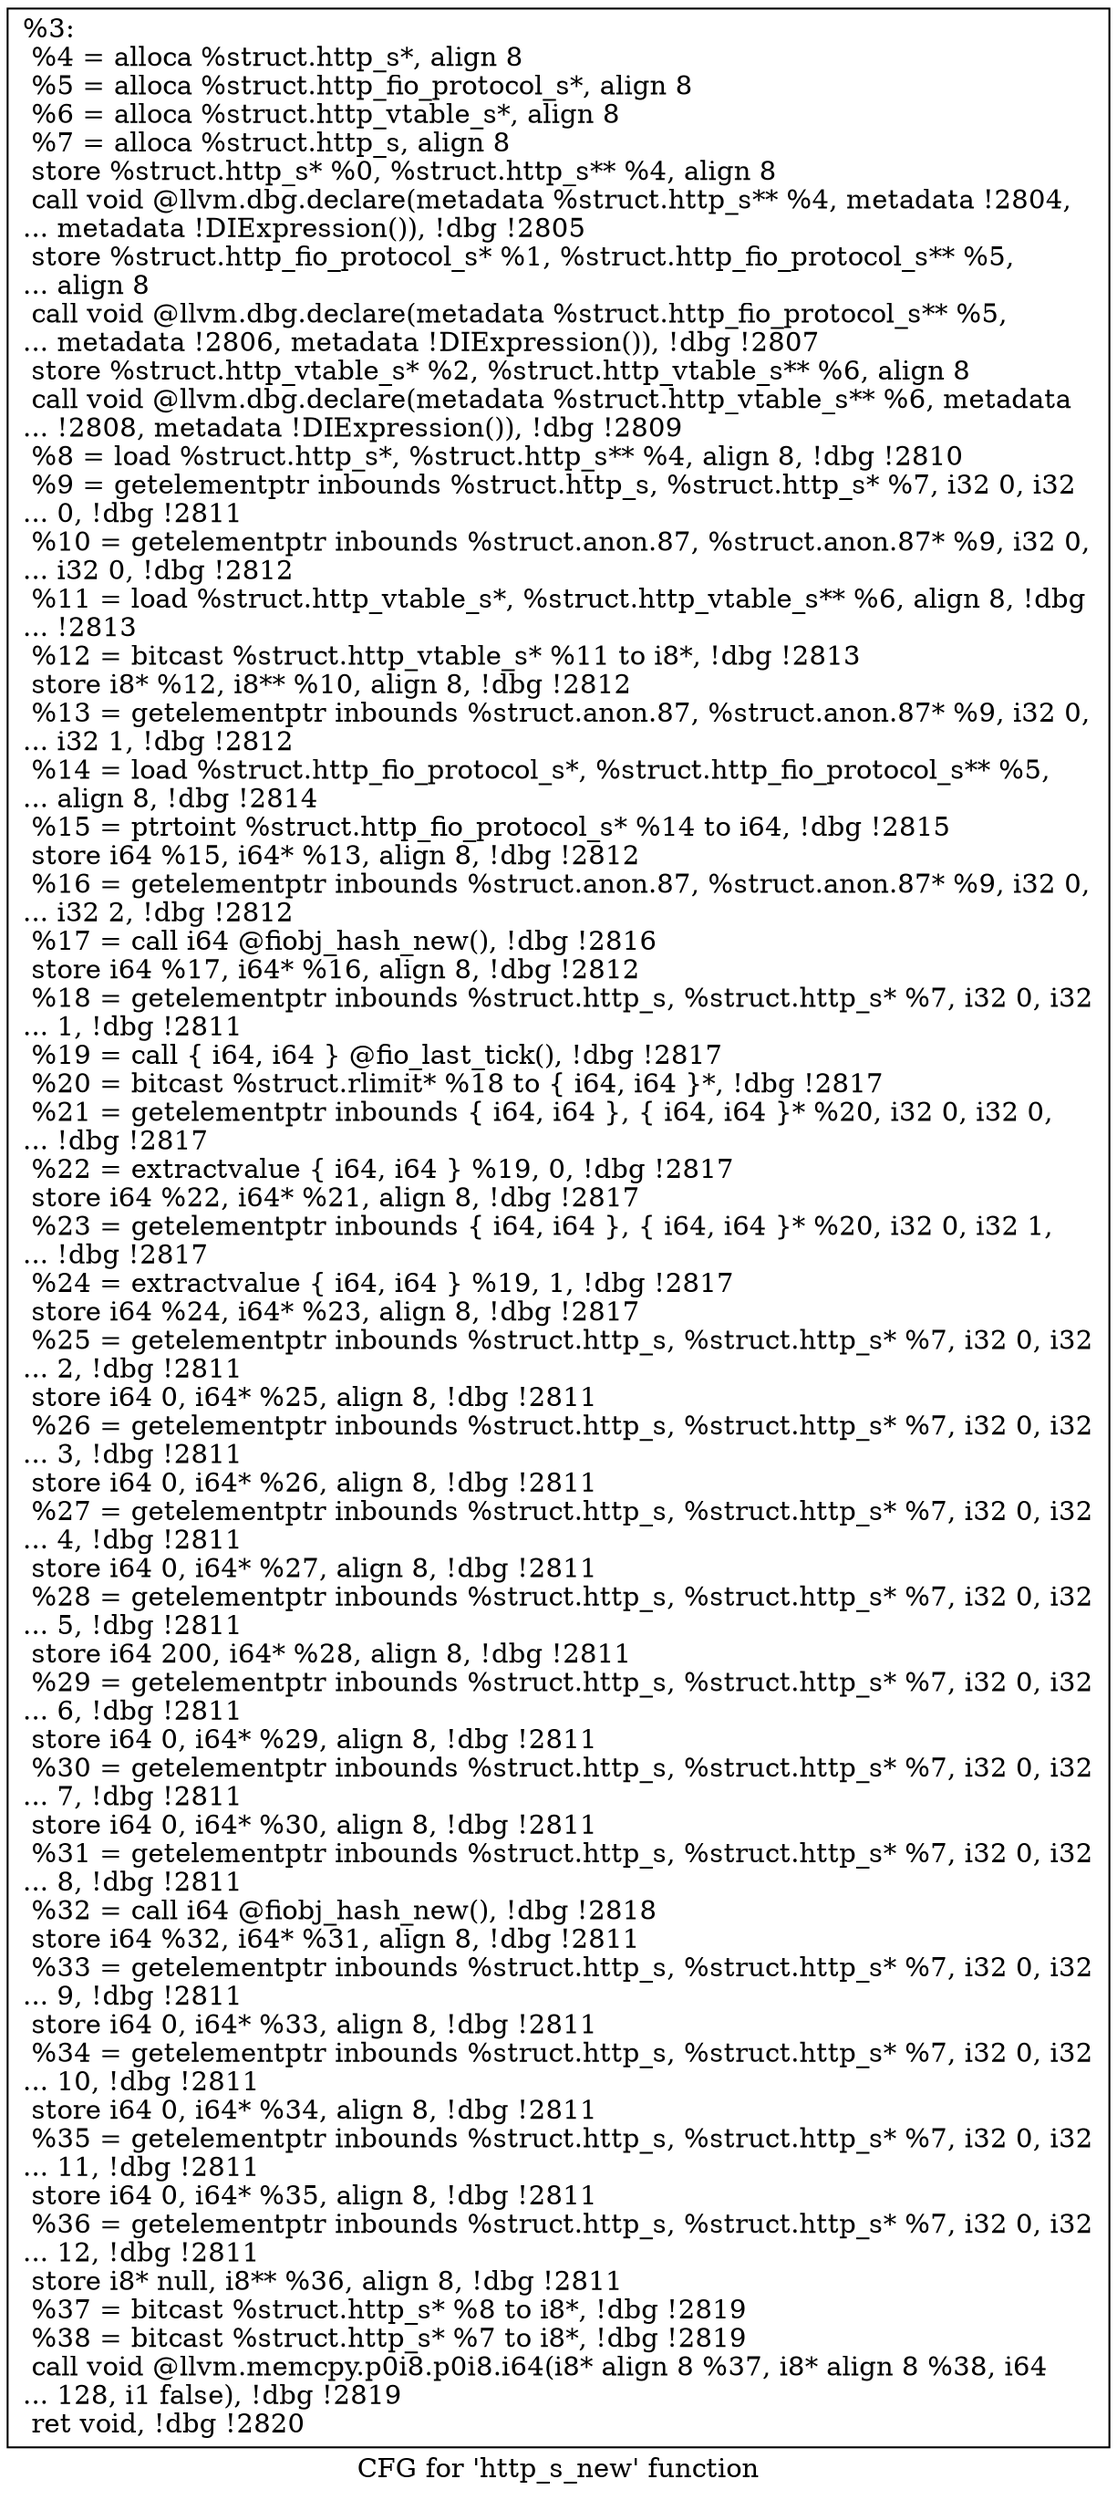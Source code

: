digraph "CFG for 'http_s_new' function" {
	label="CFG for 'http_s_new' function";

	Node0x5568521d4ec0 [shape=record,label="{%3:\l  %4 = alloca %struct.http_s*, align 8\l  %5 = alloca %struct.http_fio_protocol_s*, align 8\l  %6 = alloca %struct.http_vtable_s*, align 8\l  %7 = alloca %struct.http_s, align 8\l  store %struct.http_s* %0, %struct.http_s** %4, align 8\l  call void @llvm.dbg.declare(metadata %struct.http_s** %4, metadata !2804,\l... metadata !DIExpression()), !dbg !2805\l  store %struct.http_fio_protocol_s* %1, %struct.http_fio_protocol_s** %5,\l... align 8\l  call void @llvm.dbg.declare(metadata %struct.http_fio_protocol_s** %5,\l... metadata !2806, metadata !DIExpression()), !dbg !2807\l  store %struct.http_vtable_s* %2, %struct.http_vtable_s** %6, align 8\l  call void @llvm.dbg.declare(metadata %struct.http_vtable_s** %6, metadata\l... !2808, metadata !DIExpression()), !dbg !2809\l  %8 = load %struct.http_s*, %struct.http_s** %4, align 8, !dbg !2810\l  %9 = getelementptr inbounds %struct.http_s, %struct.http_s* %7, i32 0, i32\l... 0, !dbg !2811\l  %10 = getelementptr inbounds %struct.anon.87, %struct.anon.87* %9, i32 0,\l... i32 0, !dbg !2812\l  %11 = load %struct.http_vtable_s*, %struct.http_vtable_s** %6, align 8, !dbg\l... !2813\l  %12 = bitcast %struct.http_vtable_s* %11 to i8*, !dbg !2813\l  store i8* %12, i8** %10, align 8, !dbg !2812\l  %13 = getelementptr inbounds %struct.anon.87, %struct.anon.87* %9, i32 0,\l... i32 1, !dbg !2812\l  %14 = load %struct.http_fio_protocol_s*, %struct.http_fio_protocol_s** %5,\l... align 8, !dbg !2814\l  %15 = ptrtoint %struct.http_fio_protocol_s* %14 to i64, !dbg !2815\l  store i64 %15, i64* %13, align 8, !dbg !2812\l  %16 = getelementptr inbounds %struct.anon.87, %struct.anon.87* %9, i32 0,\l... i32 2, !dbg !2812\l  %17 = call i64 @fiobj_hash_new(), !dbg !2816\l  store i64 %17, i64* %16, align 8, !dbg !2812\l  %18 = getelementptr inbounds %struct.http_s, %struct.http_s* %7, i32 0, i32\l... 1, !dbg !2811\l  %19 = call \{ i64, i64 \} @fio_last_tick(), !dbg !2817\l  %20 = bitcast %struct.rlimit* %18 to \{ i64, i64 \}*, !dbg !2817\l  %21 = getelementptr inbounds \{ i64, i64 \}, \{ i64, i64 \}* %20, i32 0, i32 0,\l... !dbg !2817\l  %22 = extractvalue \{ i64, i64 \} %19, 0, !dbg !2817\l  store i64 %22, i64* %21, align 8, !dbg !2817\l  %23 = getelementptr inbounds \{ i64, i64 \}, \{ i64, i64 \}* %20, i32 0, i32 1,\l... !dbg !2817\l  %24 = extractvalue \{ i64, i64 \} %19, 1, !dbg !2817\l  store i64 %24, i64* %23, align 8, !dbg !2817\l  %25 = getelementptr inbounds %struct.http_s, %struct.http_s* %7, i32 0, i32\l... 2, !dbg !2811\l  store i64 0, i64* %25, align 8, !dbg !2811\l  %26 = getelementptr inbounds %struct.http_s, %struct.http_s* %7, i32 0, i32\l... 3, !dbg !2811\l  store i64 0, i64* %26, align 8, !dbg !2811\l  %27 = getelementptr inbounds %struct.http_s, %struct.http_s* %7, i32 0, i32\l... 4, !dbg !2811\l  store i64 0, i64* %27, align 8, !dbg !2811\l  %28 = getelementptr inbounds %struct.http_s, %struct.http_s* %7, i32 0, i32\l... 5, !dbg !2811\l  store i64 200, i64* %28, align 8, !dbg !2811\l  %29 = getelementptr inbounds %struct.http_s, %struct.http_s* %7, i32 0, i32\l... 6, !dbg !2811\l  store i64 0, i64* %29, align 8, !dbg !2811\l  %30 = getelementptr inbounds %struct.http_s, %struct.http_s* %7, i32 0, i32\l... 7, !dbg !2811\l  store i64 0, i64* %30, align 8, !dbg !2811\l  %31 = getelementptr inbounds %struct.http_s, %struct.http_s* %7, i32 0, i32\l... 8, !dbg !2811\l  %32 = call i64 @fiobj_hash_new(), !dbg !2818\l  store i64 %32, i64* %31, align 8, !dbg !2811\l  %33 = getelementptr inbounds %struct.http_s, %struct.http_s* %7, i32 0, i32\l... 9, !dbg !2811\l  store i64 0, i64* %33, align 8, !dbg !2811\l  %34 = getelementptr inbounds %struct.http_s, %struct.http_s* %7, i32 0, i32\l... 10, !dbg !2811\l  store i64 0, i64* %34, align 8, !dbg !2811\l  %35 = getelementptr inbounds %struct.http_s, %struct.http_s* %7, i32 0, i32\l... 11, !dbg !2811\l  store i64 0, i64* %35, align 8, !dbg !2811\l  %36 = getelementptr inbounds %struct.http_s, %struct.http_s* %7, i32 0, i32\l... 12, !dbg !2811\l  store i8* null, i8** %36, align 8, !dbg !2811\l  %37 = bitcast %struct.http_s* %8 to i8*, !dbg !2819\l  %38 = bitcast %struct.http_s* %7 to i8*, !dbg !2819\l  call void @llvm.memcpy.p0i8.p0i8.i64(i8* align 8 %37, i8* align 8 %38, i64\l... 128, i1 false), !dbg !2819\l  ret void, !dbg !2820\l}"];
}
